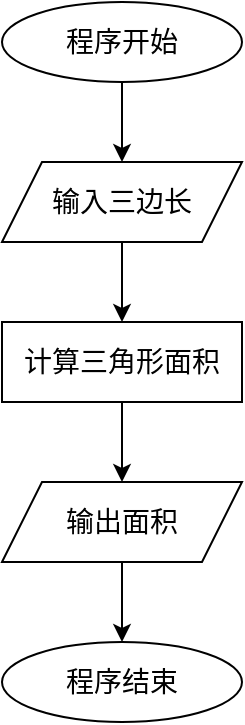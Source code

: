 <mxfile version="24.7.17">
  <diagram name="第 1 页" id="8CtCuOsys3hR2p4QYqbM">
    <mxGraphModel dx="1221" dy="823" grid="1" gridSize="10" guides="1" tooltips="1" connect="1" arrows="1" fold="1" page="1" pageScale="1" pageWidth="827" pageHeight="1169" math="0" shadow="0">
      <root>
        <mxCell id="0" />
        <mxCell id="1" parent="0" />
        <mxCell id="AAzNbXR31eo6BCxiC4Rg-3" value="" style="edgeStyle=orthogonalEdgeStyle;rounded=0;orthogonalLoop=1;jettySize=auto;html=1;" edge="1" parent="1" source="AAzNbXR31eo6BCxiC4Rg-1" target="AAzNbXR31eo6BCxiC4Rg-2">
          <mxGeometry relative="1" as="geometry" />
        </mxCell>
        <mxCell id="AAzNbXR31eo6BCxiC4Rg-1" value="&lt;font style=&quot;font-size: 14px;&quot;&gt;程序开始&lt;/font&gt;" style="ellipse;whiteSpace=wrap;html=1;" vertex="1" parent="1">
          <mxGeometry x="360" y="160" width="120" height="40" as="geometry" />
        </mxCell>
        <mxCell id="AAzNbXR31eo6BCxiC4Rg-5" value="" style="edgeStyle=orthogonalEdgeStyle;rounded=0;orthogonalLoop=1;jettySize=auto;html=1;" edge="1" parent="1" source="AAzNbXR31eo6BCxiC4Rg-2" target="AAzNbXR31eo6BCxiC4Rg-4">
          <mxGeometry relative="1" as="geometry" />
        </mxCell>
        <mxCell id="AAzNbXR31eo6BCxiC4Rg-2" value="&lt;font style=&quot;font-size: 14px;&quot;&gt;输入三边长&lt;/font&gt;" style="shape=parallelogram;perimeter=parallelogramPerimeter;whiteSpace=wrap;html=1;fixedSize=1;" vertex="1" parent="1">
          <mxGeometry x="360" y="240" width="120" height="40" as="geometry" />
        </mxCell>
        <mxCell id="AAzNbXR31eo6BCxiC4Rg-9" value="" style="edgeStyle=orthogonalEdgeStyle;rounded=0;orthogonalLoop=1;jettySize=auto;html=1;" edge="1" parent="1" source="AAzNbXR31eo6BCxiC4Rg-4" target="AAzNbXR31eo6BCxiC4Rg-6">
          <mxGeometry relative="1" as="geometry" />
        </mxCell>
        <mxCell id="AAzNbXR31eo6BCxiC4Rg-4" value="&lt;font style=&quot;font-size: 14px;&quot;&gt;计算三角形面积&lt;/font&gt;" style="rounded=0;whiteSpace=wrap;html=1;" vertex="1" parent="1">
          <mxGeometry x="360" y="320" width="120" height="40" as="geometry" />
        </mxCell>
        <mxCell id="AAzNbXR31eo6BCxiC4Rg-8" value="" style="edgeStyle=orthogonalEdgeStyle;rounded=0;orthogonalLoop=1;jettySize=auto;html=1;" edge="1" parent="1" source="AAzNbXR31eo6BCxiC4Rg-6" target="AAzNbXR31eo6BCxiC4Rg-7">
          <mxGeometry relative="1" as="geometry" />
        </mxCell>
        <mxCell id="AAzNbXR31eo6BCxiC4Rg-6" value="&lt;font style=&quot;font-size: 14px;&quot;&gt;输出面积&lt;/font&gt;" style="shape=parallelogram;perimeter=parallelogramPerimeter;whiteSpace=wrap;html=1;fixedSize=1;" vertex="1" parent="1">
          <mxGeometry x="360" y="400" width="120" height="40" as="geometry" />
        </mxCell>
        <mxCell id="AAzNbXR31eo6BCxiC4Rg-7" value="&lt;font style=&quot;font-size: 14px;&quot;&gt;程序结束&lt;/font&gt;" style="ellipse;whiteSpace=wrap;html=1;" vertex="1" parent="1">
          <mxGeometry x="360" y="480" width="120" height="40" as="geometry" />
        </mxCell>
      </root>
    </mxGraphModel>
  </diagram>
</mxfile>
